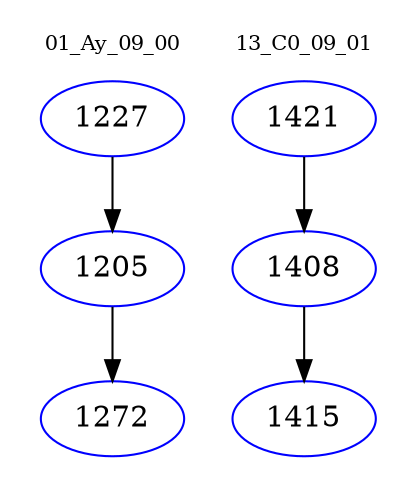 digraph{
subgraph cluster_0 {
color = white
label = "01_Ay_09_00";
fontsize=10;
T0_1227 [label="1227", color="blue"]
T0_1227 -> T0_1205 [color="black"]
T0_1205 [label="1205", color="blue"]
T0_1205 -> T0_1272 [color="black"]
T0_1272 [label="1272", color="blue"]
}
subgraph cluster_1 {
color = white
label = "13_C0_09_01";
fontsize=10;
T1_1421 [label="1421", color="blue"]
T1_1421 -> T1_1408 [color="black"]
T1_1408 [label="1408", color="blue"]
T1_1408 -> T1_1415 [color="black"]
T1_1415 [label="1415", color="blue"]
}
}
